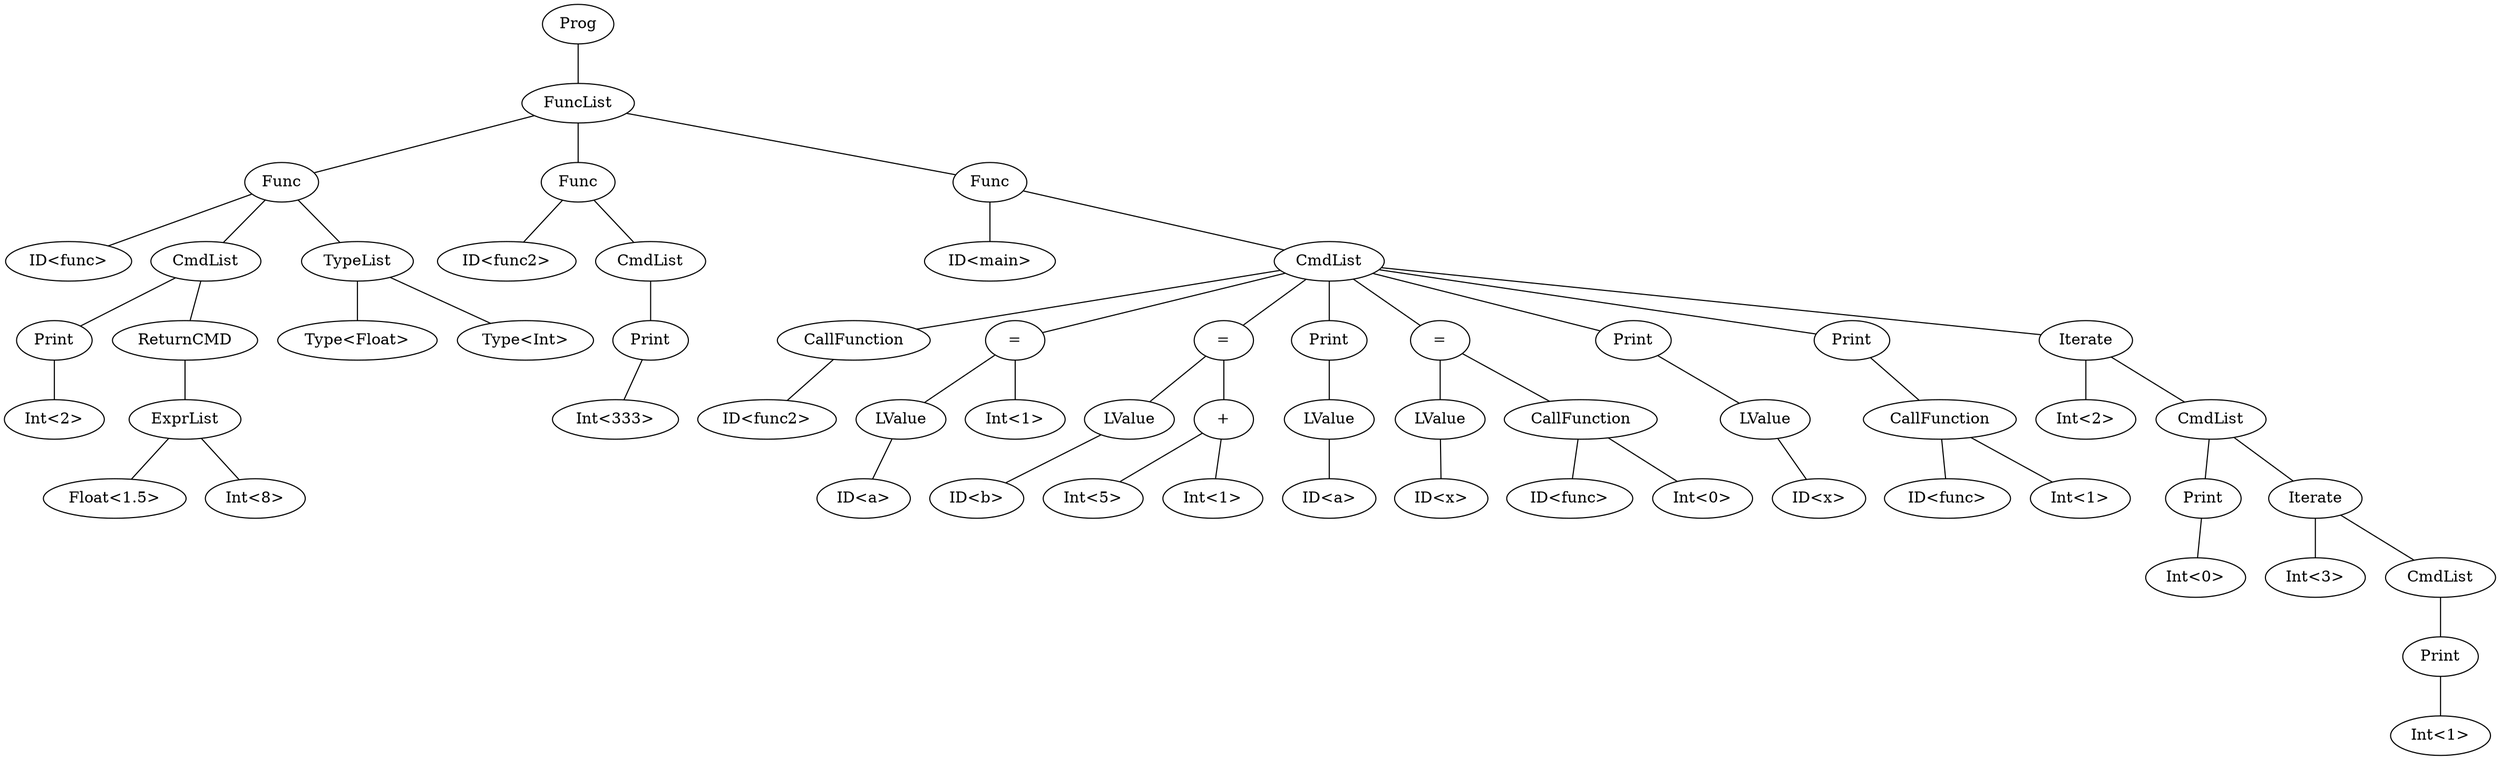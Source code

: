 graph program {
59 [label=Prog]
59--12
12 [label=FuncList]
12--11
11 [label="Func"]
11--10
10 [label="ID<func>"]
11--5
5 [label=CmdList]
5--4
4 [label="Print"]
4--3
3 [label="Int<2>"]
5--9
9 [label="ReturnCMD"]
9--7
7 [label=ExprList]
7--6
6 [label="Float<1.5>"]
7--8
8 [label="Int<8>"]
11--1
1 [label="TypeList"]
1--0
0 [label="Type<Float>"]
1--2
2 [label="Type<Int>"]
12--17
17 [label="Func"]
17--16
16 [label="ID<func2>"]
17--15
15 [label=CmdList]
15--14
14 [label="Print"]
14--13
13 [label="Int<333>"]
12--58
58 [label="Func"]
58--57
57 [label="ID<main>"]
58--20
20 [label=CmdList]
20--19
19 [label= "CallFunction"]
19--18
18 [label="ID<func2>"]
20--24
24 [label= "="]
24--22
22 [label="LValue"]
22--21
21 [label="ID<a>"]
24--23
23 [label="Int<1>"]
20--30
30 [label= "="]
30--26
26 [label="LValue"]
26--25
25 [label="ID<b>"]
30--29
29 [label= "+"]
29--27
27 [label="Int<5>"]
29--28
28 [label="Int<1>"]
20--33
33 [label="Print"]
33--32
32 [label="LValue"]
32--31
31 [label="ID<a>"]
20--39
39 [label= "="]
39--35
35 [label="LValue"]
35--34
34 [label="ID<x>"]
39--38
38 [label= "CallFunction"]
38--37
37 [label="ID<func>"]
38--36
36 [label="Int<0>"]
20--42
42 [label="Print"]
42--41
41 [label="LValue"]
41--40
40 [label="ID<x>"]
20--46
46 [label="Print"]
46--45
45 [label= "CallFunction"]
45--44
44 [label="ID<func>"]
45--43
43 [label="Int<1>"]
20--56
56 [label= "Iterate"]
56--47
47 [label="Int<2>"]
56--50
50 [label=CmdList]
50--49
49 [label="Print"]
49--48
48 [label="Int<0>"]
50--55
55 [label= "Iterate"]
55--51
51 [label="Int<3>"]
55--54
54 [label=CmdList]
54--53
53 [label="Print"]
53--52
52 [label="Int<1>"]
}
